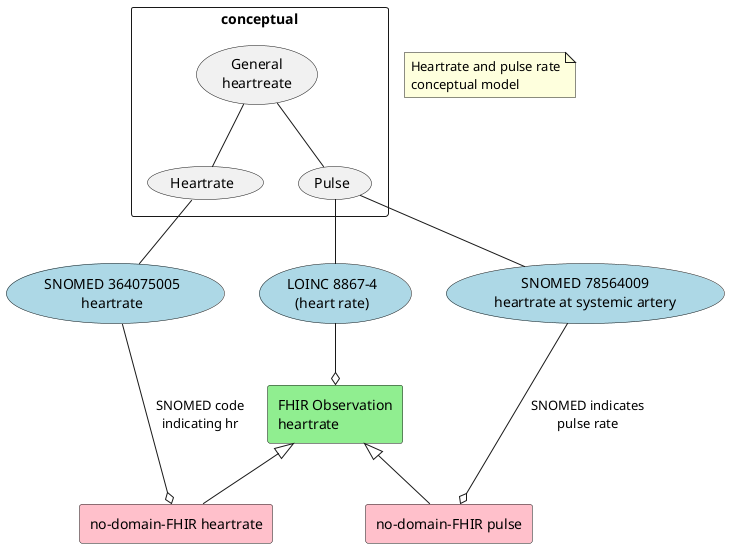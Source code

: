 @startuml

note "Heartrate and pulse rate\nconceptual model" as consept
rectangle "conceptual" {
"General\nheartreate" as (general)
"Heartrate" as (hr)
"Pulse" as (pulse)
}

"LOINC 8867-4\n(heart rate)" as (8867) #lightblue
"SNOMED 78564009\nheartrate at systemic artery" as (snopulse) #lightblue
"SNOMED 364075005\nheartrate" as (snohr) #lightblue
'"LOINC hr code" as (loinchr) #lightblue

snohr -right[hidden]- 8867
8867 -right[hidden]- snohr

'note "Heartrate and pulse\n rate FHIR profiles" as FHIRmodel

'rectangle "FHIR profiles" {
  rectangle "FHIR Observation\nheartrate" as fhirhr #lightgreen
  rectangle "no-domain-FHIR heartrate" as nodomhr #pink
  rectangle "no-domain-FHIR pulse" as nodompulse #pink
'}

'fhirhr -right[hidden]- FHIRmodel

general -down- hr
general -down- pulse
pulse -down- snopulse
hr -down- snohr
pulse -down- 8867
8867 -down-o fhirhr
fhirhr <|-down- nodomhr
fhirhr <|-down- nodompulse
nodompulse o-up- snopulse :SNOMED indicates\npulse rate
nodomhr o-up- snohr :SNOMED code\nindicating hr
'rectangle "test" as rect {
'"search for information" as (soke) #lightblue
'"indexing" as (indeksere)
'"read information" as (lese) #lightblue
'"share information" as (dele) #lightblued
@enduml